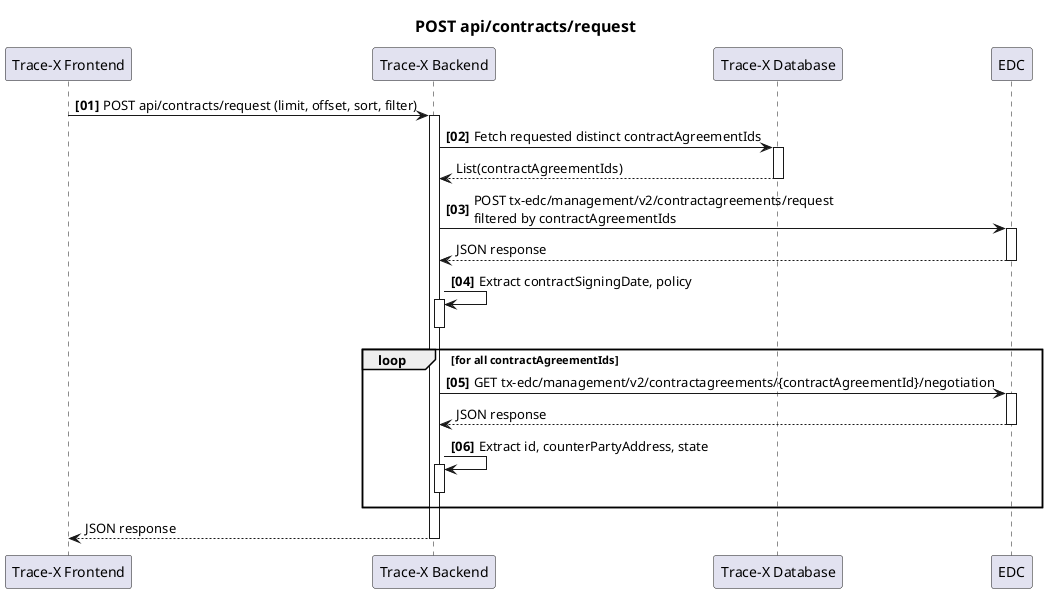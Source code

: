 @startuml
title
    ==POST api/contracts/request
end title

autonumber "<B>[00]"

participant "Trace-X Frontend" as FE order 0
participant "Trace-X Backend" as BE order 1
participant "Trace-X Database" as DB order 2
participant "EDC" as EDC order 3

FE -> BE: POST api/contracts/request (limit, offset, sort, filter)

activate BE
BE -> DB: Fetch requested distinct contractAgreementIds
activate DB
autonumber stop
DB --> BE: List(contractAgreementIds)
autonumber resume
deactivate DB

BE -> EDC: POST tx-edc/management/v2/contractagreements/request \nfiltered by contractAgreementIds
activate EDC
autonumber stop
EDC --> BE: JSON response
autonumber resume
deactivate EDC
BE -> BE: Extract contractSigningDate, policy
activate BE
deactivate BE

loop for all contractAgreementIds
BE -> EDC: GET tx-edc/management/v2/contractagreements/{contractAgreementId}/negotiation
activate EDC
autonumber stop
EDC --> BE: JSON response
autonumber resume
deactivate EDC
BE -> BE: Extract id, counterPartyAddress, state
activate BE
deactivate BE
end

autonumber stop
BE --> FE: JSON response
autonumber resume
deactivate BE

@enduml
